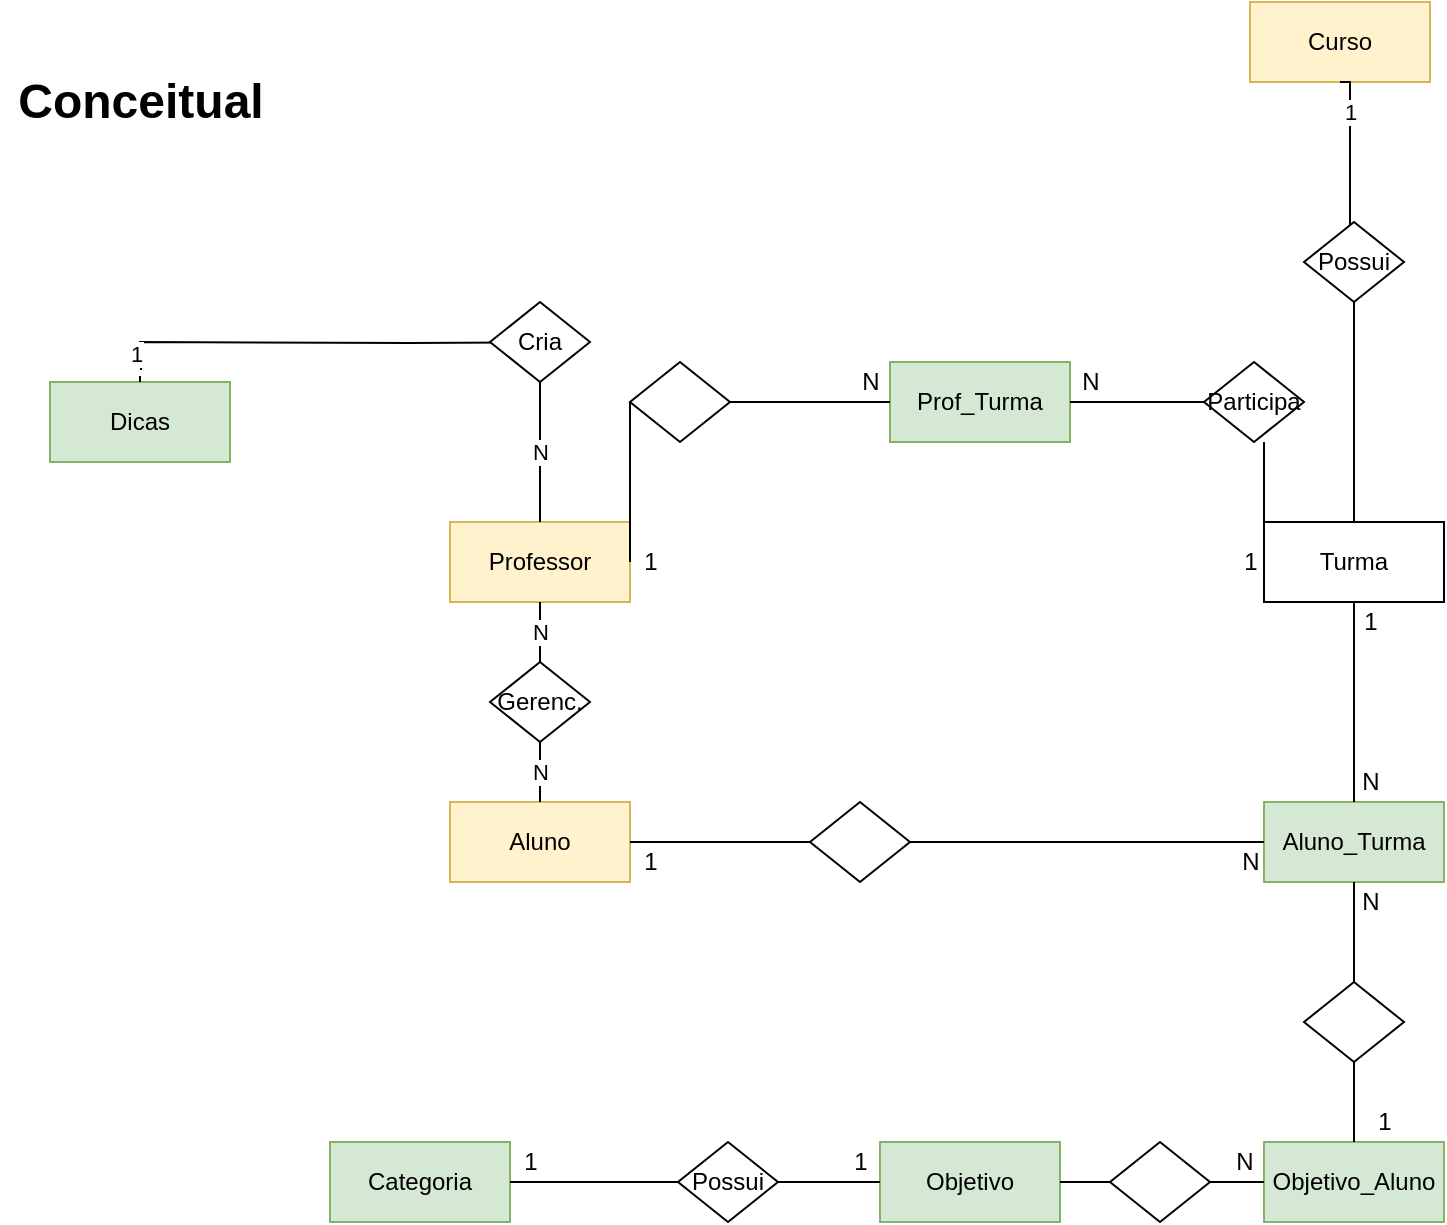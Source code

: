 <mxfile version="13.6.5" type="device"><diagram id="C5RBs43oDa-KdzZeNtuy" name="Page-1"><mxGraphModel dx="868" dy="1651" grid="1" gridSize="10" guides="1" tooltips="1" connect="1" arrows="1" fold="1" page="1" pageScale="1" pageWidth="827" pageHeight="1169" math="0" shadow="0"><root><mxCell id="WIyWlLk6GJQsqaUBKTNV-0"/><mxCell id="WIyWlLk6GJQsqaUBKTNV-1" parent="WIyWlLk6GJQsqaUBKTNV-0"/><mxCell id="pwqIcxnBGSKk0LpKF9DH-0" value="Professor" style="rounded=0;whiteSpace=wrap;html=1;fillColor=#fff2cc;strokeColor=#d6b656;" parent="WIyWlLk6GJQsqaUBKTNV-1" vertex="1"><mxGeometry x="290" y="-890" width="90" height="40" as="geometry"/></mxCell><mxCell id="pwqIcxnBGSKk0LpKF9DH-1" value="Curso" style="rounded=0;whiteSpace=wrap;html=1;fillColor=#fff2cc;strokeColor=#d6b656;" parent="WIyWlLk6GJQsqaUBKTNV-1" vertex="1"><mxGeometry x="690" y="-1150" width="90" height="40" as="geometry"/></mxCell><mxCell id="pwqIcxnBGSKk0LpKF9DH-2" value="Turma" style="rounded=0;whiteSpace=wrap;html=1;" parent="WIyWlLk6GJQsqaUBKTNV-1" vertex="1"><mxGeometry x="697" y="-890" width="90" height="40" as="geometry"/></mxCell><mxCell id="pwqIcxnBGSKk0LpKF9DH-3" value="Aluno" style="rounded=0;whiteSpace=wrap;html=1;fillColor=#fff2cc;strokeColor=#d6b656;" parent="WIyWlLk6GJQsqaUBKTNV-1" vertex="1"><mxGeometry x="290" y="-750" width="90" height="40" as="geometry"/></mxCell><mxCell id="pwqIcxnBGSKk0LpKF9DH-7" value="1" style="edgeStyle=orthogonalEdgeStyle;rounded=0;orthogonalLoop=1;jettySize=auto;html=1;endArrow=none;endFill=0;exitX=0.5;exitY=0;exitDx=0;exitDy=0;entryX=0.5;entryY=1;entryDx=0;entryDy=0;" parent="WIyWlLk6GJQsqaUBKTNV-1" source="pwqIcxnBGSKk0LpKF9DH-5" target="pwqIcxnBGSKk0LpKF9DH-1" edge="1"><mxGeometry x="0.6" relative="1" as="geometry"><mxPoint as="offset"/><Array as="points"><mxPoint x="742" y="-1030"/><mxPoint x="740" y="-1030"/><mxPoint x="740" y="-1110"/></Array></mxGeometry></mxCell><mxCell id="pwqIcxnBGSKk0LpKF9DH-5" value="Possui" style="rhombus;whiteSpace=wrap;html=1;" parent="WIyWlLk6GJQsqaUBKTNV-1" vertex="1"><mxGeometry x="717" y="-1040" width="50" height="40" as="geometry"/></mxCell><mxCell id="pwqIcxnBGSKk0LpKF9DH-15" value="" style="edgeStyle=orthogonalEdgeStyle;rounded=0;orthogonalLoop=1;jettySize=auto;html=1;endArrow=none;endFill=0;" parent="WIyWlLk6GJQsqaUBKTNV-1" source="pwqIcxnBGSKk0LpKF9DH-26" target="pwqIcxnBGSKk0LpKF9DH-0" edge="1"><mxGeometry relative="1" as="geometry"/></mxCell><mxCell id="pwqIcxnBGSKk0LpKF9DH-24" value="Objetivo" style="rounded=0;whiteSpace=wrap;html=1;fillColor=#d5e8d4;strokeColor=#82b366;" parent="WIyWlLk6GJQsqaUBKTNV-1" vertex="1"><mxGeometry x="505" y="-580" width="90" height="40" as="geometry"/></mxCell><mxCell id="pwqIcxnBGSKk0LpKF9DH-29" value="N" style="edgeStyle=orthogonalEdgeStyle;rounded=0;orthogonalLoop=1;jettySize=auto;html=1;endArrow=none;endFill=0;" parent="WIyWlLk6GJQsqaUBKTNV-1" source="pwqIcxnBGSKk0LpKF9DH-26" target="pwqIcxnBGSKk0LpKF9DH-0" edge="1"><mxGeometry relative="1" as="geometry"/></mxCell><mxCell id="pwqIcxnBGSKk0LpKF9DH-38" value="N" style="edgeStyle=orthogonalEdgeStyle;rounded=0;orthogonalLoop=1;jettySize=auto;html=1;endArrow=none;endFill=0;" parent="WIyWlLk6GJQsqaUBKTNV-1" source="pwqIcxnBGSKk0LpKF9DH-26" target="pwqIcxnBGSKk0LpKF9DH-3" edge="1"><mxGeometry relative="1" as="geometry"/></mxCell><mxCell id="pwqIcxnBGSKk0LpKF9DH-26" value="Gerenc." style="rhombus;whiteSpace=wrap;html=1;" parent="WIyWlLk6GJQsqaUBKTNV-1" vertex="1"><mxGeometry x="310" y="-820" width="50" height="40" as="geometry"/></mxCell><mxCell id="pwqIcxnBGSKk0LpKF9DH-41" value="" style="rhombus;whiteSpace=wrap;html=1;" parent="WIyWlLk6GJQsqaUBKTNV-1" vertex="1"><mxGeometry x="470" y="-750" width="50" height="40" as="geometry"/></mxCell><mxCell id="pwqIcxnBGSKk0LpKF9DH-44" value="" style="edgeStyle=orthogonalEdgeStyle;rounded=0;orthogonalLoop=1;jettySize=auto;html=1;endArrow=none;endFill=0;entryX=0;entryY=0.5;entryDx=0;entryDy=0;" parent="WIyWlLk6GJQsqaUBKTNV-1" source="pwqIcxnBGSKk0LpKF9DH-43" target="pwqIcxnBGSKk0LpKF9DH-24" edge="1"><mxGeometry relative="1" as="geometry"><mxPoint x="320" y="-560" as="sourcePoint"/></mxGeometry></mxCell><mxCell id="pwqIcxnBGSKk0LpKF9DH-45" value="Categoria" style="rounded=0;whiteSpace=wrap;html=1;fillColor=#d5e8d4;strokeColor=#82b366;" parent="WIyWlLk6GJQsqaUBKTNV-1" vertex="1"><mxGeometry x="230" y="-580" width="90" height="40" as="geometry"/></mxCell><mxCell id="pwqIcxnBGSKk0LpKF9DH-48" value="Dicas" style="rounded=0;whiteSpace=wrap;html=1;fillColor=#d5e8d4;strokeColor=#82b366;" parent="WIyWlLk6GJQsqaUBKTNV-1" vertex="1"><mxGeometry x="90" y="-960" width="90" height="40" as="geometry"/></mxCell><mxCell id="pwqIcxnBGSKk0LpKF9DH-50" value="N" style="edgeStyle=orthogonalEdgeStyle;rounded=0;orthogonalLoop=1;jettySize=auto;html=1;endArrow=none;endFill=0;" parent="WIyWlLk6GJQsqaUBKTNV-1" source="pwqIcxnBGSKk0LpKF9DH-49" target="pwqIcxnBGSKk0LpKF9DH-0" edge="1"><mxGeometry relative="1" as="geometry"/></mxCell><mxCell id="pwqIcxnBGSKk0LpKF9DH-51" value="" style="edgeStyle=orthogonalEdgeStyle;rounded=0;orthogonalLoop=1;jettySize=auto;html=1;endArrow=none;endFill=0;entryX=0.5;entryY=0;entryDx=0;entryDy=0;" parent="WIyWlLk6GJQsqaUBKTNV-1" target="pwqIcxnBGSKk0LpKF9DH-48" edge="1"><mxGeometry relative="1" as="geometry"><mxPoint x="360" y="-980" as="sourcePoint"/><mxPoint x="455" y="-890" as="targetPoint"/></mxGeometry></mxCell><mxCell id="v_YfAM9si2xJnzFP21ey-0" value="!" style="edgeLabel;html=1;align=center;verticalAlign=middle;resizable=0;points=[];" parent="pwqIcxnBGSKk0LpKF9DH-51" vertex="1" connectable="0"><mxGeometry x="0.92" relative="1" as="geometry"><mxPoint as="offset"/></mxGeometry></mxCell><mxCell id="-tUa4TklCn2izsL7wXq6-5" value="1" style="edgeLabel;html=1;align=center;verticalAlign=middle;resizable=0;points=[];" parent="pwqIcxnBGSKk0LpKF9DH-51" vertex="1" connectable="0"><mxGeometry x="0.881" y="-2" relative="1" as="geometry"><mxPoint as="offset"/></mxGeometry></mxCell><mxCell id="pwqIcxnBGSKk0LpKF9DH-49" value="Cria" style="rhombus;whiteSpace=wrap;html=1;" parent="WIyWlLk6GJQsqaUBKTNV-1" vertex="1"><mxGeometry x="310" y="-1000" width="50" height="40" as="geometry"/></mxCell><mxCell id="B3_GuxewNxGnidtHT1VQ-0" value="1" style="text;html=1;align=center;verticalAlign=middle;resizable=0;points=[];autosize=1;" parent="WIyWlLk6GJQsqaUBKTNV-1" vertex="1"><mxGeometry x="485" y="-580" width="20" height="20" as="geometry"/></mxCell><mxCell id="-tUa4TklCn2izsL7wXq6-1" value="" style="endArrow=none;html=1;entryX=0;entryY=0.5;entryDx=0;entryDy=0;exitX=1;exitY=0.5;exitDx=0;exitDy=0;" parent="WIyWlLk6GJQsqaUBKTNV-1" edge="1" target="pwqIcxnBGSKk0LpKF9DH-43" source="pwqIcxnBGSKk0LpKF9DH-45"><mxGeometry width="50" height="50" relative="1" as="geometry"><mxPoint x="295" y="-660" as="sourcePoint"/><mxPoint x="295" y="-580" as="targetPoint"/></mxGeometry></mxCell><mxCell id="-tUa4TklCn2izsL7wXq6-2" value="1" style="text;html=1;align=center;verticalAlign=middle;resizable=0;points=[];autosize=1;" parent="WIyWlLk6GJQsqaUBKTNV-1" vertex="1"><mxGeometry x="320" y="-580" width="20" height="20" as="geometry"/></mxCell><mxCell id="-tUa4TklCn2izsL7wXq6-6" value="Aluno_Turma" style="rounded=0;whiteSpace=wrap;html=1;fillColor=#d5e8d4;strokeColor=#82b366;" parent="WIyWlLk6GJQsqaUBKTNV-1" vertex="1"><mxGeometry x="697" y="-750" width="90" height="40" as="geometry"/></mxCell><mxCell id="-tUa4TklCn2izsL7wXq6-7" value="" style="endArrow=none;html=1;entryX=1;entryY=0.5;entryDx=0;entryDy=0;exitX=0;exitY=0.5;exitDx=0;exitDy=0;" parent="WIyWlLk6GJQsqaUBKTNV-1" source="-tUa4TklCn2izsL7wXq6-6" target="pwqIcxnBGSKk0LpKF9DH-41" edge="1"><mxGeometry width="50" height="50" relative="1" as="geometry"><mxPoint x="380" y="-620" as="sourcePoint"/><mxPoint x="430" y="-670" as="targetPoint"/></mxGeometry></mxCell><mxCell id="-tUa4TklCn2izsL7wXq6-8" value="1" style="text;html=1;align=center;verticalAlign=middle;resizable=0;points=[];autosize=1;" parent="WIyWlLk6GJQsqaUBKTNV-1" vertex="1"><mxGeometry x="380" y="-730" width="20" height="20" as="geometry"/></mxCell><mxCell id="-tUa4TklCn2izsL7wXq6-9" value="" style="endArrow=none;html=1;entryX=1;entryY=0.5;entryDx=0;entryDy=0;exitX=0;exitY=0.5;exitDx=0;exitDy=0;" parent="WIyWlLk6GJQsqaUBKTNV-1" source="pwqIcxnBGSKk0LpKF9DH-41" target="pwqIcxnBGSKk0LpKF9DH-3" edge="1"><mxGeometry width="50" height="50" relative="1" as="geometry"><mxPoint x="380" y="-620" as="sourcePoint"/><mxPoint x="430" y="-670" as="targetPoint"/></mxGeometry></mxCell><mxCell id="-tUa4TklCn2izsL7wXq6-11" value="N" style="text;html=1;align=center;verticalAlign=middle;resizable=0;points=[];autosize=1;" parent="WIyWlLk6GJQsqaUBKTNV-1" vertex="1"><mxGeometry x="680" y="-730" width="20" height="20" as="geometry"/></mxCell><mxCell id="-tUa4TklCn2izsL7wXq6-13" value="N" style="text;html=1;align=center;verticalAlign=middle;resizable=0;points=[];autosize=1;" parent="WIyWlLk6GJQsqaUBKTNV-1" vertex="1"><mxGeometry x="740" y="-710" width="20" height="20" as="geometry"/></mxCell><mxCell id="-tUa4TklCn2izsL7wXq6-14" value="N" style="text;html=1;align=center;verticalAlign=middle;resizable=0;points=[];autosize=1;" parent="WIyWlLk6GJQsqaUBKTNV-1" vertex="1"><mxGeometry x="677" y="-580" width="20" height="20" as="geometry"/></mxCell><mxCell id="-tUa4TklCn2izsL7wXq6-15" value="" style="endArrow=none;html=1;entryX=0.5;entryY=1;entryDx=0;entryDy=0;exitX=0.5;exitY=0;exitDx=0;exitDy=0;" parent="WIyWlLk6GJQsqaUBKTNV-1" source="-tUa4TklCn2izsL7wXq6-6" target="pwqIcxnBGSKk0LpKF9DH-2" edge="1"><mxGeometry width="50" height="50" relative="1" as="geometry"><mxPoint x="480" y="-770" as="sourcePoint"/><mxPoint x="530" y="-820" as="targetPoint"/></mxGeometry></mxCell><mxCell id="-tUa4TklCn2izsL7wXq6-17" value="" style="endArrow=none;html=1;entryX=0.5;entryY=0;entryDx=0;entryDy=0;exitX=0.5;exitY=1;exitDx=0;exitDy=0;" parent="WIyWlLk6GJQsqaUBKTNV-1" source="pwqIcxnBGSKk0LpKF9DH-5" target="pwqIcxnBGSKk0LpKF9DH-2" edge="1"><mxGeometry width="50" height="50" relative="1" as="geometry"><mxPoint x="480" y="-770" as="sourcePoint"/><mxPoint x="530" y="-820" as="targetPoint"/><Array as="points"><mxPoint x="742" y="-970"/></Array></mxGeometry></mxCell><mxCell id="-tUa4TklCn2izsL7wXq6-18" value="Prof_Turma" style="rounded=0;whiteSpace=wrap;html=1;fillColor=#d5e8d4;strokeColor=#82b366;" parent="WIyWlLk6GJQsqaUBKTNV-1" vertex="1"><mxGeometry x="510" y="-970" width="90" height="40" as="geometry"/></mxCell><mxCell id="-tUa4TklCn2izsL7wXq6-19" value="" style="endArrow=none;html=1;exitX=1;exitY=0.5;exitDx=0;exitDy=0;entryX=0;entryY=0.5;entryDx=0;entryDy=0;" parent="WIyWlLk6GJQsqaUBKTNV-1" source="-tUa4TklCn2izsL7wXq6-21" target="-tUa4TklCn2izsL7wXq6-18" edge="1"><mxGeometry width="50" height="50" relative="1" as="geometry"><mxPoint x="530" y="-920" as="sourcePoint"/><mxPoint x="520" y="-920" as="targetPoint"/></mxGeometry></mxCell><mxCell id="-tUa4TklCn2izsL7wXq6-20" value="" style="endArrow=none;html=1;entryX=0;entryY=0.5;entryDx=0;entryDy=0;exitX=1;exitY=0.5;exitDx=0;exitDy=0;" parent="WIyWlLk6GJQsqaUBKTNV-1" source="-tUa4TklCn2izsL7wXq6-18" target="-tUa4TklCn2izsL7wXq6-23" edge="1"><mxGeometry width="50" height="50" relative="1" as="geometry"><mxPoint x="370" y="-880" as="sourcePoint"/><mxPoint x="430" y="-930" as="targetPoint"/></mxGeometry></mxCell><mxCell id="-tUa4TklCn2izsL7wXq6-21" value="" style="rhombus;whiteSpace=wrap;html=1;" parent="WIyWlLk6GJQsqaUBKTNV-1" vertex="1"><mxGeometry x="380" y="-970" width="50" height="40" as="geometry"/></mxCell><mxCell id="-tUa4TklCn2izsL7wXq6-22" value="" style="endArrow=none;html=1;exitX=1;exitY=0.5;exitDx=0;exitDy=0;entryX=0;entryY=0.5;entryDx=0;entryDy=0;" parent="WIyWlLk6GJQsqaUBKTNV-1" source="pwqIcxnBGSKk0LpKF9DH-0" target="-tUa4TklCn2izsL7wXq6-21" edge="1"><mxGeometry width="50" height="50" relative="1" as="geometry"><mxPoint x="380" y="-870" as="sourcePoint"/><mxPoint x="440" y="-870" as="targetPoint"/></mxGeometry></mxCell><mxCell id="-tUa4TklCn2izsL7wXq6-23" value="Participa" style="rhombus;whiteSpace=wrap;html=1;" parent="WIyWlLk6GJQsqaUBKTNV-1" vertex="1"><mxGeometry x="667" y="-970" width="50" height="40" as="geometry"/></mxCell><mxCell id="-tUa4TklCn2izsL7wXq6-24" value="" style="endArrow=none;html=1;exitX=0;exitY=0.5;exitDx=0;exitDy=0;entryX=1;entryY=0.5;entryDx=0;entryDy=0;" parent="WIyWlLk6GJQsqaUBKTNV-1" source="pwqIcxnBGSKk0LpKF9DH-2" edge="1"><mxGeometry width="50" height="50" relative="1" as="geometry"><mxPoint x="480" y="-880" as="sourcePoint"/><mxPoint x="697" y="-930" as="targetPoint"/></mxGeometry></mxCell><mxCell id="-tUa4TklCn2izsL7wXq6-25" value="1" style="text;html=1;align=center;verticalAlign=middle;resizable=0;points=[];autosize=1;" parent="WIyWlLk6GJQsqaUBKTNV-1" vertex="1"><mxGeometry x="380" y="-880" width="20" height="20" as="geometry"/></mxCell><mxCell id="-tUa4TklCn2izsL7wXq6-26" value="N" style="text;html=1;align=center;verticalAlign=middle;resizable=0;points=[];autosize=1;" parent="WIyWlLk6GJQsqaUBKTNV-1" vertex="1"><mxGeometry x="490" y="-970" width="20" height="20" as="geometry"/></mxCell><mxCell id="-tUa4TklCn2izsL7wXq6-27" value="N" style="text;html=1;align=center;verticalAlign=middle;resizable=0;points=[];autosize=1;" parent="WIyWlLk6GJQsqaUBKTNV-1" vertex="1"><mxGeometry x="600" y="-970" width="20" height="20" as="geometry"/></mxCell><mxCell id="-tUa4TklCn2izsL7wXq6-28" value="1" style="text;html=1;align=center;verticalAlign=middle;resizable=0;points=[];autosize=1;" parent="WIyWlLk6GJQsqaUBKTNV-1" vertex="1"><mxGeometry x="680" y="-880" width="20" height="20" as="geometry"/></mxCell><mxCell id="-tUa4TklCn2izsL7wXq6-30" value="N" style="text;html=1;align=center;verticalAlign=middle;resizable=0;points=[];autosize=1;" parent="WIyWlLk6GJQsqaUBKTNV-1" vertex="1"><mxGeometry x="740" y="-770" width="20" height="20" as="geometry"/></mxCell><mxCell id="-tUa4TklCn2izsL7wXq6-31" value="1" style="text;html=1;align=center;verticalAlign=middle;resizable=0;points=[];autosize=1;" parent="WIyWlLk6GJQsqaUBKTNV-1" vertex="1"><mxGeometry x="740" y="-850" width="20" height="20" as="geometry"/></mxCell><mxCell id="hyrKuVb3K91ZMfd0sb9_-0" value="Objetivo_Aluno" style="rounded=0;whiteSpace=wrap;html=1;fillColor=#d5e8d4;strokeColor=#82b366;" vertex="1" parent="WIyWlLk6GJQsqaUBKTNV-1"><mxGeometry x="697" y="-580" width="90" height="40" as="geometry"/></mxCell><mxCell id="hyrKuVb3K91ZMfd0sb9_-2" value="1" style="text;html=1;align=center;verticalAlign=middle;resizable=0;points=[];autosize=1;" vertex="1" parent="WIyWlLk6GJQsqaUBKTNV-1"><mxGeometry x="747" y="-600" width="20" height="20" as="geometry"/></mxCell><mxCell id="hyrKuVb3K91ZMfd0sb9_-3" value="" style="edgeStyle=orthogonalEdgeStyle;rounded=0;orthogonalLoop=1;jettySize=auto;html=1;endArrow=none;endFill=0;entryX=0;entryY=0.5;entryDx=0;entryDy=0;exitX=1;exitY=0.5;exitDx=0;exitDy=0;" edge="1" parent="WIyWlLk6GJQsqaUBKTNV-1" source="hyrKuVb3K91ZMfd0sb9_-8" target="hyrKuVb3K91ZMfd0sb9_-0"><mxGeometry relative="1" as="geometry"><mxPoint x="560" y="-561" as="sourcePoint"/><mxPoint x="710" y="-561" as="targetPoint"/></mxGeometry></mxCell><mxCell id="hyrKuVb3K91ZMfd0sb9_-4" value="" style="edgeStyle=orthogonalEdgeStyle;rounded=0;orthogonalLoop=1;jettySize=auto;html=1;endArrow=none;endFill=0;entryX=0.5;entryY=1;entryDx=0;entryDy=0;exitX=0.5;exitY=0;exitDx=0;exitDy=0;" edge="1" parent="WIyWlLk6GJQsqaUBKTNV-1" source="hyrKuVb3K91ZMfd0sb9_-5" target="-tUa4TklCn2izsL7wXq6-6"><mxGeometry relative="1" as="geometry"><mxPoint x="570" y="-550" as="sourcePoint"/><mxPoint x="715" y="-550" as="targetPoint"/><Array as="points"/></mxGeometry></mxCell><mxCell id="hyrKuVb3K91ZMfd0sb9_-5" value="" style="rhombus;whiteSpace=wrap;html=1;" vertex="1" parent="WIyWlLk6GJQsqaUBKTNV-1"><mxGeometry x="717" y="-660" width="50" height="40" as="geometry"/></mxCell><mxCell id="hyrKuVb3K91ZMfd0sb9_-6" value="" style="edgeStyle=orthogonalEdgeStyle;rounded=0;orthogonalLoop=1;jettySize=auto;html=1;endArrow=none;endFill=0;entryX=0.5;entryY=1;entryDx=0;entryDy=0;exitX=0.5;exitY=0;exitDx=0;exitDy=0;" edge="1" parent="WIyWlLk6GJQsqaUBKTNV-1" source="hyrKuVb3K91ZMfd0sb9_-0" target="hyrKuVb3K91ZMfd0sb9_-5"><mxGeometry relative="1" as="geometry"><mxPoint x="742" y="-580" as="sourcePoint"/><mxPoint x="742" y="-710" as="targetPoint"/><Array as="points"/></mxGeometry></mxCell><mxCell id="pwqIcxnBGSKk0LpKF9DH-43" value="Possui" style="rhombus;whiteSpace=wrap;html=1;" parent="WIyWlLk6GJQsqaUBKTNV-1" vertex="1"><mxGeometry x="404" y="-580" width="50" height="40" as="geometry"/></mxCell><mxCell id="hyrKuVb3K91ZMfd0sb9_-8" value="" style="rhombus;whiteSpace=wrap;html=1;" vertex="1" parent="WIyWlLk6GJQsqaUBKTNV-1"><mxGeometry x="620" y="-580" width="50" height="40" as="geometry"/></mxCell><mxCell id="hyrKuVb3K91ZMfd0sb9_-9" value="" style="edgeStyle=orthogonalEdgeStyle;rounded=0;orthogonalLoop=1;jettySize=auto;html=1;endArrow=none;endFill=0;entryX=0;entryY=0.5;entryDx=0;entryDy=0;exitX=1;exitY=0.5;exitDx=0;exitDy=0;" edge="1" parent="WIyWlLk6GJQsqaUBKTNV-1" source="pwqIcxnBGSKk0LpKF9DH-24" target="hyrKuVb3K91ZMfd0sb9_-8"><mxGeometry relative="1" as="geometry"><mxPoint x="610" y="-560" as="sourcePoint"/><mxPoint x="697" y="-560" as="targetPoint"/></mxGeometry></mxCell><mxCell id="hyrKuVb3K91ZMfd0sb9_-10" value="&lt;font style=&quot;font-size: 24px&quot;&gt;&lt;b&gt;Conceitual&lt;/b&gt;&lt;/font&gt;" style="text;html=1;align=center;verticalAlign=middle;resizable=0;points=[];autosize=1;" vertex="1" parent="WIyWlLk6GJQsqaUBKTNV-1"><mxGeometry x="65" y="-1110" width="140" height="20" as="geometry"/></mxCell></root></mxGraphModel></diagram></mxfile>